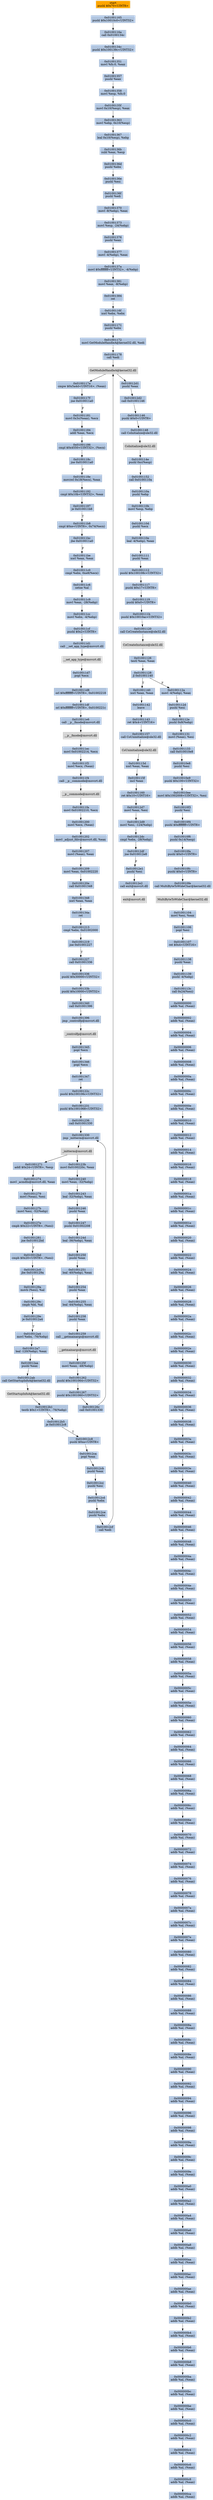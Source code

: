 digraph G {
node[shape=rectangle,style=filled,fillcolor=lightsteelblue,color=lightsteelblue]
bgcolor="transparent"
a0x01001163pushl_0x70UINT8[label="start\npushl $0x70<UINT8>",color="lightgrey",fillcolor="orange"];
a0x01001165pushl_0x10010c0UINT32[label="0x01001165\npushl $0x10010c0<UINT32>"];
a0x0100116acall_0x0100134c[label="0x0100116a\ncall 0x0100134c"];
a0x0100134cpushl_0x100139cUINT32[label="0x0100134c\npushl $0x100139c<UINT32>"];
a0x01001351movl_fs_0_eax[label="0x01001351\nmovl %fs:0, %eax"];
a0x01001357pushl_eax[label="0x01001357\npushl %eax"];
a0x01001358movl_esp_fs_0[label="0x01001358\nmovl %esp, %fs:0"];
a0x0100135fmovl_0x10esp__eax[label="0x0100135f\nmovl 0x10(%esp), %eax"];
a0x01001363movl_ebp_0x10esp_[label="0x01001363\nmovl %ebp, 0x10(%esp)"];
a0x01001367leal_0x10esp__ebp[label="0x01001367\nleal 0x10(%esp), %ebp"];
a0x0100136bsubl_eax_esp[label="0x0100136b\nsubl %eax, %esp"];
a0x0100136dpushl_ebx[label="0x0100136d\npushl %ebx"];
a0x0100136epushl_esi[label="0x0100136e\npushl %esi"];
a0x0100136fpushl_edi[label="0x0100136f\npushl %edi"];
a0x01001370movl__8ebp__eax[label="0x01001370\nmovl -8(%ebp), %eax"];
a0x01001373movl_esp__24ebp_[label="0x01001373\nmovl %esp, -24(%ebp)"];
a0x01001376pushl_eax[label="0x01001376\npushl %eax"];
a0x01001377movl__4ebp__eax[label="0x01001377\nmovl -4(%ebp), %eax"];
a0x0100137amovl_0xffffffffUINT32__4ebp_[label="0x0100137a\nmovl $0xffffffff<UINT32>, -4(%ebp)"];
a0x01001381movl_eax__8ebp_[label="0x01001381\nmovl %eax, -8(%ebp)"];
a0x01001384ret[label="0x01001384\nret"];
a0x0100116fxorl_ebx_ebx[label="0x0100116f\nxorl %ebx, %ebx"];
a0x01001171pushl_ebx[label="0x01001171\npushl %ebx"];
a0x01001172movl_GetModuleHandleA_kernel32_dll_edi[label="0x01001172\nmovl GetModuleHandleA@kernel32.dll, %edi"];
a0x01001178call_edi[label="0x01001178\ncall %edi"];
GetModuleHandleA_kernel32_dll[label="GetModuleHandleA@kernel32.dll",color="lightgrey",fillcolor="lightgrey"];
a0x0100117acmpw_0x5a4dUINT16_eax_[label="0x0100117a\ncmpw $0x5a4d<UINT16>, (%eax)"];
a0x0100117fjne_0x010011a0[label="0x0100117f\njne 0x010011a0"];
a0x01001181movl_0x3ceax__ecx[label="0x01001181\nmovl 0x3c(%eax), %ecx"];
a0x01001184addl_eax_ecx[label="0x01001184\naddl %eax, %ecx"];
a0x01001186cmpl_0x4550UINT32_ecx_[label="0x01001186\ncmpl $0x4550<UINT32>, (%ecx)"];
a0x0100118cjne_0x010011a0[label="0x0100118c\njne 0x010011a0"];
a0x0100118emovzwl_0x18ecx__eax[label="0x0100118e\nmovzwl 0x18(%ecx), %eax"];
a0x01001192cmpl_0x10bUINT32_eax[label="0x01001192\ncmpl $0x10b<UINT32>, %eax"];
a0x01001197je_0x010011b8[label="0x01001197\nje 0x010011b8"];
a0x010011b8cmpl_0xeUINT8_0x74ecx_[label="0x010011b8\ncmpl $0xe<UINT8>, 0x74(%ecx)"];
a0x010011bcjbe_0x010011a0[label="0x010011bc\njbe 0x010011a0"];
a0x010011bexorl_eax_eax[label="0x010011be\nxorl %eax, %eax"];
a0x010011c0cmpl_ebx_0xe8ecx_[label="0x010011c0\ncmpl %ebx, 0xe8(%ecx)"];
a0x010011c6setne_al[label="0x010011c6\nsetne %al"];
a0x010011c9movl_eax__28ebp_[label="0x010011c9\nmovl %eax, -28(%ebp)"];
a0x010011ccmovl_ebx__4ebp_[label="0x010011cc\nmovl %ebx, -4(%ebp)"];
a0x010011cfpushl_0x2UINT8[label="0x010011cf\npushl $0x2<UINT8>"];
a0x010011d1call___set_app_type_msvcrt_dll[label="0x010011d1\ncall __set_app_type@msvcrt.dll"];
a__set_app_type_msvcrt_dll[label="__set_app_type@msvcrt.dll",color="lightgrey",fillcolor="lightgrey"];
a0x010011d7popl_ecx[label="0x010011d7\npopl %ecx"];
a0x010011d8orl_0xffffffffUINT8_0x01002218[label="0x010011d8\norl $0xffffffff<UINT8>, 0x01002218"];
a0x010011dforl_0xffffffffUINT8_0x0100221c[label="0x010011df\norl $0xffffffff<UINT8>, 0x0100221c"];
a0x010011e6call___p__fmode_msvcrt_dll[label="0x010011e6\ncall __p__fmode@msvcrt.dll"];
a__p__fmode_msvcrt_dll[label="__p__fmode@msvcrt.dll",color="lightgrey",fillcolor="lightgrey"];
a0x010011ecmovl_0x01002214_ecx[label="0x010011ec\nmovl 0x01002214, %ecx"];
a0x010011f2movl_ecx_eax_[label="0x010011f2\nmovl %ecx, (%eax)"];
a0x010011f4call___p__commode_msvcrt_dll[label="0x010011f4\ncall __p__commode@msvcrt.dll"];
a__p__commode_msvcrt_dll[label="__p__commode@msvcrt.dll",color="lightgrey",fillcolor="lightgrey"];
a0x010011famovl_0x01002210_ecx[label="0x010011fa\nmovl 0x01002210, %ecx"];
a0x01001200movl_ecx_eax_[label="0x01001200\nmovl %ecx, (%eax)"];
a0x01001202movl__adjust_fdiv_msvcrt_dll_eax[label="0x01001202\nmovl _adjust_fdiv@msvcrt.dll, %eax"];
a0x01001207movl_eax__eax[label="0x01001207\nmovl (%eax), %eax"];
a0x01001209movl_eax_0x01002220[label="0x01001209\nmovl %eax, 0x01002220"];
a0x0100120ecall_0x01001348[label="0x0100120e\ncall 0x01001348"];
a0x01001348xorl_eax_eax[label="0x01001348\nxorl %eax, %eax"];
a0x0100134aret[label="0x0100134a\nret"];
a0x01001213cmpl_ebx_0x01002000[label="0x01001213\ncmpl %ebx, 0x01002000"];
a0x01001219jne_0x01001227[label="0x01001219\njne 0x01001227"];
a0x01001227call_0x01001336[label="0x01001227\ncall 0x01001336"];
a0x01001336pushl_0x30000UINT32[label="0x01001336\npushl $0x30000<UINT32>"];
a0x0100133bpushl_0x10000UINT32[label="0x0100133b\npushl $0x10000<UINT32>"];
a0x01001340call_0x01001396[label="0x01001340\ncall 0x01001396"];
a0x01001396jmp__controlfp_msvcrt_dll[label="0x01001396\njmp _controlfp@msvcrt.dll"];
a_controlfp_msvcrt_dll[label="_controlfp@msvcrt.dll",color="lightgrey",fillcolor="lightgrey"];
a0x01001345popl_ecx[label="0x01001345\npopl %ecx"];
a0x01001346popl_ecx[label="0x01001346\npopl %ecx"];
a0x01001347ret[label="0x01001347\nret"];
a0x0100122cpushl_0x100106cUINT32[label="0x0100122c\npushl $0x100106c<UINT32>"];
a0x01001231pushl_0x1001068UINT32[label="0x01001231\npushl $0x1001068<UINT32>"];
a0x01001236call_0x01001330[label="0x01001236\ncall 0x01001330"];
a0x01001330jmp__initterm_msvcrt_dll[label="0x01001330\njmp _initterm@msvcrt.dll"];
a_initterm_msvcrt_dll[label="_initterm@msvcrt.dll",color="lightgrey",fillcolor="lightgrey"];
a0x0100123bmovl_0x0100220c_eax[label="0x0100123b\nmovl 0x0100220c, %eax"];
a0x01001240movl_eax__32ebp_[label="0x01001240\nmovl %eax, -32(%ebp)"];
a0x01001243leal__32ebp__eax[label="0x01001243\nleal -32(%ebp), %eax"];
a0x01001246pushl_eax[label="0x01001246\npushl %eax"];
a0x01001247pushl_0x01002208[label="0x01001247\npushl 0x01002208"];
a0x0100124dleal__36ebp__eax[label="0x0100124d\nleal -36(%ebp), %eax"];
a0x01001250pushl_eax[label="0x01001250\npushl %eax"];
a0x01001251leal__40ebp__eax[label="0x01001251\nleal -40(%ebp), %eax"];
a0x01001254pushl_eax[label="0x01001254\npushl %eax"];
a0x01001255leal__44ebp__eax[label="0x01001255\nleal -44(%ebp), %eax"];
a0x01001258pushl_eax[label="0x01001258\npushl %eax"];
a0x01001259call___getmainargs_msvcrt_dll[label="0x01001259\ncall __getmainargs@msvcrt.dll"];
a__getmainargs_msvcrt_dll[label="__getmainargs@msvcrt.dll",color="lightgrey",fillcolor="lightgrey"];
a0x0100125fmovl_eax__48ebp_[label="0x0100125f\nmovl %eax, -48(%ebp)"];
a0x01001262pushl_0x1001064UINT32[label="0x01001262\npushl $0x1001064<UINT32>"];
a0x01001267pushl_0x1001060UINT32[label="0x01001267\npushl $0x1001060<UINT32>"];
a0x0100126ccall_0x01001330[label="0x0100126c\ncall 0x01001330"];
a0x01001271addl_0x24UINT8_esp[label="0x01001271\naddl $0x24<UINT8>, %esp"];
a0x01001274movl__acmdln_msvcrt_dll_eax[label="0x01001274\nmovl _acmdln@msvcrt.dll, %eax"];
a0x01001279movl_eax__esi[label="0x01001279\nmovl (%eax), %esi"];
a0x0100127bmovl_esi__52ebp_[label="0x0100127b\nmovl %esi, -52(%ebp)"];
a0x0100127ecmpb_0x22UINT8_esi_[label="0x0100127e\ncmpb $0x22<UINT8>, (%esi)"];
a0x01001281jne_0x010012bd[label="0x01001281\njne 0x010012bd"];
a0x010012bdcmpb_0x20UINT8_esi_[label="0x010012bd\ncmpb $0x20<UINT8>, (%esi)"];
a0x010012c0jbe_0x0100129a[label="0x010012c0\njbe 0x0100129a"];
a0x0100129amovb_esi__al[label="0x0100129a\nmovb (%esi), %al"];
a0x0100129ccmpb_bl_al[label="0x0100129c\ncmpb %bl, %al"];
a0x0100129eje_0x010012a4[label="0x0100129e\nje 0x010012a4"];
a0x010012a4movl_ebx__76ebp_[label="0x010012a4\nmovl %ebx, -76(%ebp)"];
a0x010012a7leal__120ebp__eax[label="0x010012a7\nleal -120(%ebp), %eax"];
a0x010012aapushl_eax[label="0x010012aa\npushl %eax"];
a0x010012abcall_GetStartupInfoA_kernel32_dll[label="0x010012ab\ncall GetStartupInfoA@kernel32.dll"];
GetStartupInfoA_kernel32_dll[label="GetStartupInfoA@kernel32.dll",color="lightgrey",fillcolor="lightgrey"];
a0x010012b1testb_0x1UINT8__76ebp_[label="0x010012b1\ntestb $0x1<UINT8>, -76(%ebp)"];
a0x010012b5je_0x010012c8[label="0x010012b5\nje 0x010012c8"];
a0x010012c8pushl_0xaUINT8[label="0x010012c8\npushl $0xa<UINT8>"];
a0x010012capopl_eax[label="0x010012ca\npopl %eax"];
a0x010012cbpushl_eax[label="0x010012cb\npushl %eax"];
a0x010012ccpushl_esi[label="0x010012cc\npushl %esi"];
a0x010012cdpushl_ebx[label="0x010012cd\npushl %ebx"];
a0x010012cepushl_ebx[label="0x010012ce\npushl %ebx"];
a0x010012cfcall_edi[label="0x010012cf\ncall %edi"];
a0x010012d1pushl_eax[label="0x010012d1\npushl %eax"];
a0x010012d2call_0x01001146[label="0x010012d2\ncall 0x01001146"];
a0x01001146pushl_0x0UINT8[label="0x01001146\npushl $0x0<UINT8>"];
a0x01001148call_CoInitialize_ole32_dll[label="0x01001148\ncall CoInitialize@ole32.dll"];
CoInitialize_ole32_dll[label="CoInitialize@ole32.dll",color="lightgrey",fillcolor="lightgrey"];
a0x0100114epushl_0xcesp_[label="0x0100114e\npushl 0xc(%esp)"];
a0x01001152call_0x0100110a[label="0x01001152\ncall 0x0100110a"];
a0x0100110apushl_ebp[label="0x0100110a\npushl %ebp"];
a0x0100110bmovl_esp_ebp[label="0x0100110b\nmovl %esp, %ebp"];
a0x0100110dpushl_ecx[label="0x0100110d\npushl %ecx"];
a0x0100110eleal__4ebp__eax[label="0x0100110e\nleal -4(%ebp), %eax"];
a0x01001111pushl_eax[label="0x01001111\npushl %eax"];
a0x01001112pushl_0x100108cUINT32[label="0x01001112\npushl $0x100108c<UINT32>"];
a0x01001117pushl_0x17UINT8[label="0x01001117\npushl $0x17<UINT8>"];
a0x01001119pushl_0x0UINT8[label="0x01001119\npushl $0x0<UINT8>"];
a0x0100111bpushl_0x10010acUINT32[label="0x0100111b\npushl $0x10010ac<UINT32>"];
a0x01001120call_CoCreateInstance_ole32_dll[label="0x01001120\ncall CoCreateInstance@ole32.dll"];
CoCreateInstance_ole32_dll[label="CoCreateInstance@ole32.dll",color="lightgrey",fillcolor="lightgrey"];
a0x01001126testl_eax_eax[label="0x01001126\ntestl %eax, %eax"];
a0x01001128jl_0x01001140[label="0x01001128\njl 0x01001140"];
a0x0100112amovl__4ebp__eax[label="0x0100112a\nmovl -4(%ebp), %eax"];
a0x01001140xorl_eax_eax[label="0x01001140\nxorl %eax, %eax"];
a0x01001142leave_[label="0x01001142\nleave "];
a0x01001143ret_0x4UINT16[label="0x01001143\nret $0x4<UINT16>"];
a0x01001157call_CoUninitialize_ole32_dll[label="0x01001157\ncall CoUninitialize@ole32.dll"];
CoUninitialize_ole32_dll[label="CoUninitialize@ole32.dll",color="lightgrey",fillcolor="lightgrey"];
a0x0100115dxorl_eax_eax[label="0x0100115d\nxorl %eax, %eax"];
a0x0100115fincl_eax[label="0x0100115f\nincl %eax"];
a0x01001160ret_0x10UINT16[label="0x01001160\nret $0x10<UINT16>"];
a0x010012d7movl_eax_esi[label="0x010012d7\nmovl %eax, %esi"];
a0x010012d9movl_esi__124ebp_[label="0x010012d9\nmovl %esi, -124(%ebp)"];
a0x010012dccmpl_ebx__28ebp_[label="0x010012dc\ncmpl %ebx, -28(%ebp)"];
a0x010012dfjne_0x010012e8[label="0x010012df\njne 0x010012e8"];
a0x010012e1pushl_esi[label="0x010012e1\npushl %esi"];
a0x010012e2call_exit_msvcrt_dll[label="0x010012e2\ncall exit@msvcrt.dll"];
exit_msvcrt_dll[label="exit@msvcrt.dll",color="lightgrey",fillcolor="lightgrey"];
a0x0100112dpushl_esi[label="0x0100112d\npushl %esi"];
a0x0100112epushl_0x8ebp_[label="0x0100112e\npushl 0x8(%ebp)"];
a0x01001131movl_eax__esi[label="0x01001131\nmovl (%eax), %esi"];
a0x01001133call_0x010010e8[label="0x01001133\ncall 0x010010e8"];
a0x010010e8pushl_esi[label="0x010010e8\npushl %esi"];
a0x010010e9pushl_0x100UINT32[label="0x010010e9\npushl $0x100<UINT32>"];
a0x010010eemovl_0x1002008UINT32_esi[label="0x010010ee\nmovl $0x1002008<UINT32>, %esi"];
a0x010010f3pushl_esi[label="0x010010f3\npushl %esi"];
a0x010010f4pushl_0xffffffffUINT8[label="0x010010f4\npushl $0xffffffff<UINT8>"];
a0x010010f6pushl_0x14esp_[label="0x010010f6\npushl 0x14(%esp)"];
a0x010010fapushl_0x0UINT8[label="0x010010fa\npushl $0x0<UINT8>"];
a0x010010fcpushl_0x0UINT8[label="0x010010fc\npushl $0x0<UINT8>"];
a0x010010fecall_MultiByteToWideChar_kernel32_dll[label="0x010010fe\ncall MultiByteToWideChar@kernel32.dll"];
MultiByteToWideChar_kernel32_dll[label="MultiByteToWideChar@kernel32.dll",color="lightgrey",fillcolor="lightgrey"];
a0x01001104movl_esi_eax[label="0x01001104\nmovl %esi, %eax"];
a0x01001106popl_esi[label="0x01001106\npopl %esi"];
a0x01001107ret_0x4UINT16[label="0x01001107\nret $0x4<UINT16>"];
a0x01001138pushl_eax[label="0x01001138\npushl %eax"];
a0x01001139pushl__4ebp_[label="0x01001139\npushl -4(%ebp)"];
a0x0100113ccall_0x24esi_[label="0x0100113c\ncall 0x24(%esi)"];
a0x00000000addb_al_eax_[label="0x00000000\naddb %al, (%eax)"];
a0x00000002addb_al_eax_[label="0x00000002\naddb %al, (%eax)"];
a0x00000004addb_al_eax_[label="0x00000004\naddb %al, (%eax)"];
a0x00000006addb_al_eax_[label="0x00000006\naddb %al, (%eax)"];
a0x00000008addb_al_eax_[label="0x00000008\naddb %al, (%eax)"];
a0x0000000aaddb_al_eax_[label="0x0000000a\naddb %al, (%eax)"];
a0x0000000caddb_al_eax_[label="0x0000000c\naddb %al, (%eax)"];
a0x0000000eaddb_al_eax_[label="0x0000000e\naddb %al, (%eax)"];
a0x00000010addb_al_eax_[label="0x00000010\naddb %al, (%eax)"];
a0x00000012addb_al_eax_[label="0x00000012\naddb %al, (%eax)"];
a0x00000014addb_al_eax_[label="0x00000014\naddb %al, (%eax)"];
a0x00000016addb_al_eax_[label="0x00000016\naddb %al, (%eax)"];
a0x00000018addb_al_eax_[label="0x00000018\naddb %al, (%eax)"];
a0x0000001aaddb_al_eax_[label="0x0000001a\naddb %al, (%eax)"];
a0x0000001caddb_al_eax_[label="0x0000001c\naddb %al, (%eax)"];
a0x0000001eaddb_al_eax_[label="0x0000001e\naddb %al, (%eax)"];
a0x00000020addb_al_eax_[label="0x00000020\naddb %al, (%eax)"];
a0x00000022addb_al_eax_[label="0x00000022\naddb %al, (%eax)"];
a0x00000024addb_al_eax_[label="0x00000024\naddb %al, (%eax)"];
a0x00000026addb_al_eax_[label="0x00000026\naddb %al, (%eax)"];
a0x00000028addb_al_eax_[label="0x00000028\naddb %al, (%eax)"];
a0x0000002aaddb_al_eax_[label="0x0000002a\naddb %al, (%eax)"];
a0x0000002caddb_al_eax_[label="0x0000002c\naddb %al, (%eax)"];
a0x0000002eaddb_al_eax_[label="0x0000002e\naddb %al, (%eax)"];
a0x00000030addb_al_eax_[label="0x00000030\naddb %al, (%eax)"];
a0x00000032addb_al_eax_[label="0x00000032\naddb %al, (%eax)"];
a0x00000034addb_al_eax_[label="0x00000034\naddb %al, (%eax)"];
a0x00000036addb_al_eax_[label="0x00000036\naddb %al, (%eax)"];
a0x00000038addb_al_eax_[label="0x00000038\naddb %al, (%eax)"];
a0x0000003aaddb_al_eax_[label="0x0000003a\naddb %al, (%eax)"];
a0x0000003caddb_al_eax_[label="0x0000003c\naddb %al, (%eax)"];
a0x0000003eaddb_al_eax_[label="0x0000003e\naddb %al, (%eax)"];
a0x00000040addb_al_eax_[label="0x00000040\naddb %al, (%eax)"];
a0x00000042addb_al_eax_[label="0x00000042\naddb %al, (%eax)"];
a0x00000044addb_al_eax_[label="0x00000044\naddb %al, (%eax)"];
a0x00000046addb_al_eax_[label="0x00000046\naddb %al, (%eax)"];
a0x00000048addb_al_eax_[label="0x00000048\naddb %al, (%eax)"];
a0x0000004aaddb_al_eax_[label="0x0000004a\naddb %al, (%eax)"];
a0x0000004caddb_al_eax_[label="0x0000004c\naddb %al, (%eax)"];
a0x0000004eaddb_al_eax_[label="0x0000004e\naddb %al, (%eax)"];
a0x00000050addb_al_eax_[label="0x00000050\naddb %al, (%eax)"];
a0x00000052addb_al_eax_[label="0x00000052\naddb %al, (%eax)"];
a0x00000054addb_al_eax_[label="0x00000054\naddb %al, (%eax)"];
a0x00000056addb_al_eax_[label="0x00000056\naddb %al, (%eax)"];
a0x00000058addb_al_eax_[label="0x00000058\naddb %al, (%eax)"];
a0x0000005aaddb_al_eax_[label="0x0000005a\naddb %al, (%eax)"];
a0x0000005caddb_al_eax_[label="0x0000005c\naddb %al, (%eax)"];
a0x0000005eaddb_al_eax_[label="0x0000005e\naddb %al, (%eax)"];
a0x00000060addb_al_eax_[label="0x00000060\naddb %al, (%eax)"];
a0x00000062addb_al_eax_[label="0x00000062\naddb %al, (%eax)"];
a0x00000064addb_al_eax_[label="0x00000064\naddb %al, (%eax)"];
a0x00000066addb_al_eax_[label="0x00000066\naddb %al, (%eax)"];
a0x00000068addb_al_eax_[label="0x00000068\naddb %al, (%eax)"];
a0x0000006aaddb_al_eax_[label="0x0000006a\naddb %al, (%eax)"];
a0x0000006caddb_al_eax_[label="0x0000006c\naddb %al, (%eax)"];
a0x0000006eaddb_al_eax_[label="0x0000006e\naddb %al, (%eax)"];
a0x00000070addb_al_eax_[label="0x00000070\naddb %al, (%eax)"];
a0x00000072addb_al_eax_[label="0x00000072\naddb %al, (%eax)"];
a0x00000074addb_al_eax_[label="0x00000074\naddb %al, (%eax)"];
a0x00000076addb_al_eax_[label="0x00000076\naddb %al, (%eax)"];
a0x00000078addb_al_eax_[label="0x00000078\naddb %al, (%eax)"];
a0x0000007aaddb_al_eax_[label="0x0000007a\naddb %al, (%eax)"];
a0x0000007caddb_al_eax_[label="0x0000007c\naddb %al, (%eax)"];
a0x0000007eaddb_al_eax_[label="0x0000007e\naddb %al, (%eax)"];
a0x00000080addb_al_eax_[label="0x00000080\naddb %al, (%eax)"];
a0x00000082addb_al_eax_[label="0x00000082\naddb %al, (%eax)"];
a0x00000084addb_al_eax_[label="0x00000084\naddb %al, (%eax)"];
a0x00000086addb_al_eax_[label="0x00000086\naddb %al, (%eax)"];
a0x00000088addb_al_eax_[label="0x00000088\naddb %al, (%eax)"];
a0x0000008aaddb_al_eax_[label="0x0000008a\naddb %al, (%eax)"];
a0x0000008caddb_al_eax_[label="0x0000008c\naddb %al, (%eax)"];
a0x0000008eaddb_al_eax_[label="0x0000008e\naddb %al, (%eax)"];
a0x00000090addb_al_eax_[label="0x00000090\naddb %al, (%eax)"];
a0x00000092addb_al_eax_[label="0x00000092\naddb %al, (%eax)"];
a0x00000094addb_al_eax_[label="0x00000094\naddb %al, (%eax)"];
a0x00000096addb_al_eax_[label="0x00000096\naddb %al, (%eax)"];
a0x00000098addb_al_eax_[label="0x00000098\naddb %al, (%eax)"];
a0x0000009aaddb_al_eax_[label="0x0000009a\naddb %al, (%eax)"];
a0x0000009caddb_al_eax_[label="0x0000009c\naddb %al, (%eax)"];
a0x0000009eaddb_al_eax_[label="0x0000009e\naddb %al, (%eax)"];
a0x000000a0addb_al_eax_[label="0x000000a0\naddb %al, (%eax)"];
a0x000000a2addb_al_eax_[label="0x000000a2\naddb %al, (%eax)"];
a0x000000a4addb_al_eax_[label="0x000000a4\naddb %al, (%eax)"];
a0x000000a6addb_al_eax_[label="0x000000a6\naddb %al, (%eax)"];
a0x000000a8addb_al_eax_[label="0x000000a8\naddb %al, (%eax)"];
a0x000000aaaddb_al_eax_[label="0x000000aa\naddb %al, (%eax)"];
a0x000000acaddb_al_eax_[label="0x000000ac\naddb %al, (%eax)"];
a0x000000aeaddb_al_eax_[label="0x000000ae\naddb %al, (%eax)"];
a0x000000b0addb_al_eax_[label="0x000000b0\naddb %al, (%eax)"];
a0x000000b2addb_al_eax_[label="0x000000b2\naddb %al, (%eax)"];
a0x000000b4addb_al_eax_[label="0x000000b4\naddb %al, (%eax)"];
a0x000000b6addb_al_eax_[label="0x000000b6\naddb %al, (%eax)"];
a0x000000b8addb_al_eax_[label="0x000000b8\naddb %al, (%eax)"];
a0x000000baaddb_al_eax_[label="0x000000ba\naddb %al, (%eax)"];
a0x000000bcaddb_al_eax_[label="0x000000bc\naddb %al, (%eax)"];
a0x000000beaddb_al_eax_[label="0x000000be\naddb %al, (%eax)"];
a0x000000c0addb_al_eax_[label="0x000000c0\naddb %al, (%eax)"];
a0x000000c2addb_al_eax_[label="0x000000c2\naddb %al, (%eax)"];
a0x000000c4addb_al_eax_[label="0x000000c4\naddb %al, (%eax)"];
a0x000000c6addb_al_eax_[label="0x000000c6\naddb %al, (%eax)"];
a0x000000c8addb_al_eax_[label="0x000000c8\naddb %al, (%eax)"];
a0x000000caaddb_al_eax_[label="0x000000ca\naddb %al, (%eax)"];
a0x01001163pushl_0x70UINT8 -> a0x01001165pushl_0x10010c0UINT32 [color="#000000"];
a0x01001165pushl_0x10010c0UINT32 -> a0x0100116acall_0x0100134c [color="#000000"];
a0x0100116acall_0x0100134c -> a0x0100134cpushl_0x100139cUINT32 [color="#000000"];
a0x0100134cpushl_0x100139cUINT32 -> a0x01001351movl_fs_0_eax [color="#000000"];
a0x01001351movl_fs_0_eax -> a0x01001357pushl_eax [color="#000000"];
a0x01001357pushl_eax -> a0x01001358movl_esp_fs_0 [color="#000000"];
a0x01001358movl_esp_fs_0 -> a0x0100135fmovl_0x10esp__eax [color="#000000"];
a0x0100135fmovl_0x10esp__eax -> a0x01001363movl_ebp_0x10esp_ [color="#000000"];
a0x01001363movl_ebp_0x10esp_ -> a0x01001367leal_0x10esp__ebp [color="#000000"];
a0x01001367leal_0x10esp__ebp -> a0x0100136bsubl_eax_esp [color="#000000"];
a0x0100136bsubl_eax_esp -> a0x0100136dpushl_ebx [color="#000000"];
a0x0100136dpushl_ebx -> a0x0100136epushl_esi [color="#000000"];
a0x0100136epushl_esi -> a0x0100136fpushl_edi [color="#000000"];
a0x0100136fpushl_edi -> a0x01001370movl__8ebp__eax [color="#000000"];
a0x01001370movl__8ebp__eax -> a0x01001373movl_esp__24ebp_ [color="#000000"];
a0x01001373movl_esp__24ebp_ -> a0x01001376pushl_eax [color="#000000"];
a0x01001376pushl_eax -> a0x01001377movl__4ebp__eax [color="#000000"];
a0x01001377movl__4ebp__eax -> a0x0100137amovl_0xffffffffUINT32__4ebp_ [color="#000000"];
a0x0100137amovl_0xffffffffUINT32__4ebp_ -> a0x01001381movl_eax__8ebp_ [color="#000000"];
a0x01001381movl_eax__8ebp_ -> a0x01001384ret [color="#000000"];
a0x01001384ret -> a0x0100116fxorl_ebx_ebx [color="#000000"];
a0x0100116fxorl_ebx_ebx -> a0x01001171pushl_ebx [color="#000000"];
a0x01001171pushl_ebx -> a0x01001172movl_GetModuleHandleA_kernel32_dll_edi [color="#000000"];
a0x01001172movl_GetModuleHandleA_kernel32_dll_edi -> a0x01001178call_edi [color="#000000"];
a0x01001178call_edi -> GetModuleHandleA_kernel32_dll [color="#000000"];
GetModuleHandleA_kernel32_dll -> a0x0100117acmpw_0x5a4dUINT16_eax_ [color="#000000"];
a0x0100117acmpw_0x5a4dUINT16_eax_ -> a0x0100117fjne_0x010011a0 [color="#000000"];
a0x0100117fjne_0x010011a0 -> a0x01001181movl_0x3ceax__ecx [color="#000000",label="F"];
a0x01001181movl_0x3ceax__ecx -> a0x01001184addl_eax_ecx [color="#000000"];
a0x01001184addl_eax_ecx -> a0x01001186cmpl_0x4550UINT32_ecx_ [color="#000000"];
a0x01001186cmpl_0x4550UINT32_ecx_ -> a0x0100118cjne_0x010011a0 [color="#000000"];
a0x0100118cjne_0x010011a0 -> a0x0100118emovzwl_0x18ecx__eax [color="#000000",label="F"];
a0x0100118emovzwl_0x18ecx__eax -> a0x01001192cmpl_0x10bUINT32_eax [color="#000000"];
a0x01001192cmpl_0x10bUINT32_eax -> a0x01001197je_0x010011b8 [color="#000000"];
a0x01001197je_0x010011b8 -> a0x010011b8cmpl_0xeUINT8_0x74ecx_ [color="#000000",label="T"];
a0x010011b8cmpl_0xeUINT8_0x74ecx_ -> a0x010011bcjbe_0x010011a0 [color="#000000"];
a0x010011bcjbe_0x010011a0 -> a0x010011bexorl_eax_eax [color="#000000",label="F"];
a0x010011bexorl_eax_eax -> a0x010011c0cmpl_ebx_0xe8ecx_ [color="#000000"];
a0x010011c0cmpl_ebx_0xe8ecx_ -> a0x010011c6setne_al [color="#000000"];
a0x010011c6setne_al -> a0x010011c9movl_eax__28ebp_ [color="#000000"];
a0x010011c9movl_eax__28ebp_ -> a0x010011ccmovl_ebx__4ebp_ [color="#000000"];
a0x010011ccmovl_ebx__4ebp_ -> a0x010011cfpushl_0x2UINT8 [color="#000000"];
a0x010011cfpushl_0x2UINT8 -> a0x010011d1call___set_app_type_msvcrt_dll [color="#000000"];
a0x010011d1call___set_app_type_msvcrt_dll -> a__set_app_type_msvcrt_dll [color="#000000"];
a__set_app_type_msvcrt_dll -> a0x010011d7popl_ecx [color="#000000"];
a0x010011d7popl_ecx -> a0x010011d8orl_0xffffffffUINT8_0x01002218 [color="#000000"];
a0x010011d8orl_0xffffffffUINT8_0x01002218 -> a0x010011dforl_0xffffffffUINT8_0x0100221c [color="#000000"];
a0x010011dforl_0xffffffffUINT8_0x0100221c -> a0x010011e6call___p__fmode_msvcrt_dll [color="#000000"];
a0x010011e6call___p__fmode_msvcrt_dll -> a__p__fmode_msvcrt_dll [color="#000000"];
a__p__fmode_msvcrt_dll -> a0x010011ecmovl_0x01002214_ecx [color="#000000"];
a0x010011ecmovl_0x01002214_ecx -> a0x010011f2movl_ecx_eax_ [color="#000000"];
a0x010011f2movl_ecx_eax_ -> a0x010011f4call___p__commode_msvcrt_dll [color="#000000"];
a0x010011f4call___p__commode_msvcrt_dll -> a__p__commode_msvcrt_dll [color="#000000"];
a__p__commode_msvcrt_dll -> a0x010011famovl_0x01002210_ecx [color="#000000"];
a0x010011famovl_0x01002210_ecx -> a0x01001200movl_ecx_eax_ [color="#000000"];
a0x01001200movl_ecx_eax_ -> a0x01001202movl__adjust_fdiv_msvcrt_dll_eax [color="#000000"];
a0x01001202movl__adjust_fdiv_msvcrt_dll_eax -> a0x01001207movl_eax__eax [color="#000000"];
a0x01001207movl_eax__eax -> a0x01001209movl_eax_0x01002220 [color="#000000"];
a0x01001209movl_eax_0x01002220 -> a0x0100120ecall_0x01001348 [color="#000000"];
a0x0100120ecall_0x01001348 -> a0x01001348xorl_eax_eax [color="#000000"];
a0x01001348xorl_eax_eax -> a0x0100134aret [color="#000000"];
a0x0100134aret -> a0x01001213cmpl_ebx_0x01002000 [color="#000000"];
a0x01001213cmpl_ebx_0x01002000 -> a0x01001219jne_0x01001227 [color="#000000"];
a0x01001219jne_0x01001227 -> a0x01001227call_0x01001336 [color="#000000",label="T"];
a0x01001227call_0x01001336 -> a0x01001336pushl_0x30000UINT32 [color="#000000"];
a0x01001336pushl_0x30000UINT32 -> a0x0100133bpushl_0x10000UINT32 [color="#000000"];
a0x0100133bpushl_0x10000UINT32 -> a0x01001340call_0x01001396 [color="#000000"];
a0x01001340call_0x01001396 -> a0x01001396jmp__controlfp_msvcrt_dll [color="#000000"];
a0x01001396jmp__controlfp_msvcrt_dll -> a_controlfp_msvcrt_dll [color="#000000"];
a_controlfp_msvcrt_dll -> a0x01001345popl_ecx [color="#000000"];
a0x01001345popl_ecx -> a0x01001346popl_ecx [color="#000000"];
a0x01001346popl_ecx -> a0x01001347ret [color="#000000"];
a0x01001347ret -> a0x0100122cpushl_0x100106cUINT32 [color="#000000"];
a0x0100122cpushl_0x100106cUINT32 -> a0x01001231pushl_0x1001068UINT32 [color="#000000"];
a0x01001231pushl_0x1001068UINT32 -> a0x01001236call_0x01001330 [color="#000000"];
a0x01001236call_0x01001330 -> a0x01001330jmp__initterm_msvcrt_dll [color="#000000"];
a0x01001330jmp__initterm_msvcrt_dll -> a_initterm_msvcrt_dll [color="#000000"];
a_initterm_msvcrt_dll -> a0x0100123bmovl_0x0100220c_eax [color="#000000"];
a0x0100123bmovl_0x0100220c_eax -> a0x01001240movl_eax__32ebp_ [color="#000000"];
a0x01001240movl_eax__32ebp_ -> a0x01001243leal__32ebp__eax [color="#000000"];
a0x01001243leal__32ebp__eax -> a0x01001246pushl_eax [color="#000000"];
a0x01001246pushl_eax -> a0x01001247pushl_0x01002208 [color="#000000"];
a0x01001247pushl_0x01002208 -> a0x0100124dleal__36ebp__eax [color="#000000"];
a0x0100124dleal__36ebp__eax -> a0x01001250pushl_eax [color="#000000"];
a0x01001250pushl_eax -> a0x01001251leal__40ebp__eax [color="#000000"];
a0x01001251leal__40ebp__eax -> a0x01001254pushl_eax [color="#000000"];
a0x01001254pushl_eax -> a0x01001255leal__44ebp__eax [color="#000000"];
a0x01001255leal__44ebp__eax -> a0x01001258pushl_eax [color="#000000"];
a0x01001258pushl_eax -> a0x01001259call___getmainargs_msvcrt_dll [color="#000000"];
a0x01001259call___getmainargs_msvcrt_dll -> a__getmainargs_msvcrt_dll [color="#000000"];
a__getmainargs_msvcrt_dll -> a0x0100125fmovl_eax__48ebp_ [color="#000000"];
a0x0100125fmovl_eax__48ebp_ -> a0x01001262pushl_0x1001064UINT32 [color="#000000"];
a0x01001262pushl_0x1001064UINT32 -> a0x01001267pushl_0x1001060UINT32 [color="#000000"];
a0x01001267pushl_0x1001060UINT32 -> a0x0100126ccall_0x01001330 [color="#000000"];
a0x0100126ccall_0x01001330 -> a0x01001330jmp__initterm_msvcrt_dll [color="#000000"];
a_initterm_msvcrt_dll -> a0x01001271addl_0x24UINT8_esp [color="#000000"];
a0x01001271addl_0x24UINT8_esp -> a0x01001274movl__acmdln_msvcrt_dll_eax [color="#000000"];
a0x01001274movl__acmdln_msvcrt_dll_eax -> a0x01001279movl_eax__esi [color="#000000"];
a0x01001279movl_eax__esi -> a0x0100127bmovl_esi__52ebp_ [color="#000000"];
a0x0100127bmovl_esi__52ebp_ -> a0x0100127ecmpb_0x22UINT8_esi_ [color="#000000"];
a0x0100127ecmpb_0x22UINT8_esi_ -> a0x01001281jne_0x010012bd [color="#000000"];
a0x01001281jne_0x010012bd -> a0x010012bdcmpb_0x20UINT8_esi_ [color="#000000",label="T"];
a0x010012bdcmpb_0x20UINT8_esi_ -> a0x010012c0jbe_0x0100129a [color="#000000"];
a0x010012c0jbe_0x0100129a -> a0x0100129amovb_esi__al [color="#000000",label="T"];
a0x0100129amovb_esi__al -> a0x0100129ccmpb_bl_al [color="#000000"];
a0x0100129ccmpb_bl_al -> a0x0100129eje_0x010012a4 [color="#000000"];
a0x0100129eje_0x010012a4 -> a0x010012a4movl_ebx__76ebp_ [color="#000000",label="T"];
a0x010012a4movl_ebx__76ebp_ -> a0x010012a7leal__120ebp__eax [color="#000000"];
a0x010012a7leal__120ebp__eax -> a0x010012aapushl_eax [color="#000000"];
a0x010012aapushl_eax -> a0x010012abcall_GetStartupInfoA_kernel32_dll [color="#000000"];
a0x010012abcall_GetStartupInfoA_kernel32_dll -> GetStartupInfoA_kernel32_dll [color="#000000"];
GetStartupInfoA_kernel32_dll -> a0x010012b1testb_0x1UINT8__76ebp_ [color="#000000"];
a0x010012b1testb_0x1UINT8__76ebp_ -> a0x010012b5je_0x010012c8 [color="#000000"];
a0x010012b5je_0x010012c8 -> a0x010012c8pushl_0xaUINT8 [color="#000000",label="T"];
a0x010012c8pushl_0xaUINT8 -> a0x010012capopl_eax [color="#000000"];
a0x010012capopl_eax -> a0x010012cbpushl_eax [color="#000000"];
a0x010012cbpushl_eax -> a0x010012ccpushl_esi [color="#000000"];
a0x010012ccpushl_esi -> a0x010012cdpushl_ebx [color="#000000"];
a0x010012cdpushl_ebx -> a0x010012cepushl_ebx [color="#000000"];
a0x010012cepushl_ebx -> a0x010012cfcall_edi [color="#000000"];
a0x010012cfcall_edi -> GetModuleHandleA_kernel32_dll [color="#000000"];
GetModuleHandleA_kernel32_dll -> a0x010012d1pushl_eax [color="#000000"];
a0x010012d1pushl_eax -> a0x010012d2call_0x01001146 [color="#000000"];
a0x010012d2call_0x01001146 -> a0x01001146pushl_0x0UINT8 [color="#000000"];
a0x01001146pushl_0x0UINT8 -> a0x01001148call_CoInitialize_ole32_dll [color="#000000"];
a0x01001148call_CoInitialize_ole32_dll -> CoInitialize_ole32_dll [color="#000000"];
CoInitialize_ole32_dll -> a0x0100114epushl_0xcesp_ [color="#000000"];
a0x0100114epushl_0xcesp_ -> a0x01001152call_0x0100110a [color="#000000"];
a0x01001152call_0x0100110a -> a0x0100110apushl_ebp [color="#000000"];
a0x0100110apushl_ebp -> a0x0100110bmovl_esp_ebp [color="#000000"];
a0x0100110bmovl_esp_ebp -> a0x0100110dpushl_ecx [color="#000000"];
a0x0100110dpushl_ecx -> a0x0100110eleal__4ebp__eax [color="#000000"];
a0x0100110eleal__4ebp__eax -> a0x01001111pushl_eax [color="#000000"];
a0x01001111pushl_eax -> a0x01001112pushl_0x100108cUINT32 [color="#000000"];
a0x01001112pushl_0x100108cUINT32 -> a0x01001117pushl_0x17UINT8 [color="#000000"];
a0x01001117pushl_0x17UINT8 -> a0x01001119pushl_0x0UINT8 [color="#000000"];
a0x01001119pushl_0x0UINT8 -> a0x0100111bpushl_0x10010acUINT32 [color="#000000"];
a0x0100111bpushl_0x10010acUINT32 -> a0x01001120call_CoCreateInstance_ole32_dll [color="#000000"];
a0x01001120call_CoCreateInstance_ole32_dll -> CoCreateInstance_ole32_dll [color="#000000"];
CoCreateInstance_ole32_dll -> a0x01001126testl_eax_eax [color="#000000"];
a0x01001126testl_eax_eax -> a0x01001128jl_0x01001140 [color="#000000"];
a0x01001128jl_0x01001140 -> a0x0100112amovl__4ebp__eax [color="#000000",label="F"];
a0x01001128jl_0x01001140 -> a0x01001140xorl_eax_eax [color="#000000",label="T"];
a0x01001140xorl_eax_eax -> a0x01001142leave_ [color="#000000"];
a0x01001142leave_ -> a0x01001143ret_0x4UINT16 [color="#000000"];
a0x01001143ret_0x4UINT16 -> a0x01001157call_CoUninitialize_ole32_dll [color="#000000"];
a0x01001157call_CoUninitialize_ole32_dll -> CoUninitialize_ole32_dll [color="#000000"];
CoUninitialize_ole32_dll -> a0x0100115dxorl_eax_eax [color="#000000"];
a0x0100115dxorl_eax_eax -> a0x0100115fincl_eax [color="#000000"];
a0x0100115fincl_eax -> a0x01001160ret_0x10UINT16 [color="#000000"];
a0x01001160ret_0x10UINT16 -> a0x010012d7movl_eax_esi [color="#000000"];
a0x010012d7movl_eax_esi -> a0x010012d9movl_esi__124ebp_ [color="#000000"];
a0x010012d9movl_esi__124ebp_ -> a0x010012dccmpl_ebx__28ebp_ [color="#000000"];
a0x010012dccmpl_ebx__28ebp_ -> a0x010012dfjne_0x010012e8 [color="#000000"];
a0x010012dfjne_0x010012e8 -> a0x010012e1pushl_esi [color="#000000",label="F"];
a0x010012e1pushl_esi -> a0x010012e2call_exit_msvcrt_dll [color="#000000"];
a0x010012e2call_exit_msvcrt_dll -> exit_msvcrt_dll [color="#000000"];
a0x0100112amovl__4ebp__eax -> a0x0100112dpushl_esi [color="#000000"];
a0x0100112dpushl_esi -> a0x0100112epushl_0x8ebp_ [color="#000000"];
a0x0100112epushl_0x8ebp_ -> a0x01001131movl_eax__esi [color="#000000"];
a0x01001131movl_eax__esi -> a0x01001133call_0x010010e8 [color="#000000"];
a0x01001133call_0x010010e8 -> a0x010010e8pushl_esi [color="#000000"];
a0x010010e8pushl_esi -> a0x010010e9pushl_0x100UINT32 [color="#000000"];
a0x010010e9pushl_0x100UINT32 -> a0x010010eemovl_0x1002008UINT32_esi [color="#000000"];
a0x010010eemovl_0x1002008UINT32_esi -> a0x010010f3pushl_esi [color="#000000"];
a0x010010f3pushl_esi -> a0x010010f4pushl_0xffffffffUINT8 [color="#000000"];
a0x010010f4pushl_0xffffffffUINT8 -> a0x010010f6pushl_0x14esp_ [color="#000000"];
a0x010010f6pushl_0x14esp_ -> a0x010010fapushl_0x0UINT8 [color="#000000"];
a0x010010fapushl_0x0UINT8 -> a0x010010fcpushl_0x0UINT8 [color="#000000"];
a0x010010fcpushl_0x0UINT8 -> a0x010010fecall_MultiByteToWideChar_kernel32_dll [color="#000000"];
a0x010010fecall_MultiByteToWideChar_kernel32_dll -> MultiByteToWideChar_kernel32_dll [color="#000000"];
MultiByteToWideChar_kernel32_dll -> a0x01001104movl_esi_eax [color="#000000"];
a0x01001104movl_esi_eax -> a0x01001106popl_esi [color="#000000"];
a0x01001106popl_esi -> a0x01001107ret_0x4UINT16 [color="#000000"];
a0x01001107ret_0x4UINT16 -> a0x01001138pushl_eax [color="#000000"];
a0x01001138pushl_eax -> a0x01001139pushl__4ebp_ [color="#000000"];
a0x01001139pushl__4ebp_ -> a0x0100113ccall_0x24esi_ [color="#000000"];
a0x0100113ccall_0x24esi_ -> a0x00000000addb_al_eax_ [color="#000000"];
a0x00000000addb_al_eax_ -> a0x00000002addb_al_eax_ [color="#000000"];
a0x00000002addb_al_eax_ -> a0x00000004addb_al_eax_ [color="#000000"];
a0x00000004addb_al_eax_ -> a0x00000006addb_al_eax_ [color="#000000"];
a0x00000006addb_al_eax_ -> a0x00000008addb_al_eax_ [color="#000000"];
a0x00000008addb_al_eax_ -> a0x0000000aaddb_al_eax_ [color="#000000"];
a0x0000000aaddb_al_eax_ -> a0x0000000caddb_al_eax_ [color="#000000"];
a0x0000000caddb_al_eax_ -> a0x0000000eaddb_al_eax_ [color="#000000"];
a0x0000000eaddb_al_eax_ -> a0x00000010addb_al_eax_ [color="#000000"];
a0x00000010addb_al_eax_ -> a0x00000012addb_al_eax_ [color="#000000"];
a0x00000012addb_al_eax_ -> a0x00000014addb_al_eax_ [color="#000000"];
a0x00000014addb_al_eax_ -> a0x00000016addb_al_eax_ [color="#000000"];
a0x00000016addb_al_eax_ -> a0x00000018addb_al_eax_ [color="#000000"];
a0x00000018addb_al_eax_ -> a0x0000001aaddb_al_eax_ [color="#000000"];
a0x0000001aaddb_al_eax_ -> a0x0000001caddb_al_eax_ [color="#000000"];
a0x0000001caddb_al_eax_ -> a0x0000001eaddb_al_eax_ [color="#000000"];
a0x0000001eaddb_al_eax_ -> a0x00000020addb_al_eax_ [color="#000000"];
a0x00000020addb_al_eax_ -> a0x00000022addb_al_eax_ [color="#000000"];
a0x00000022addb_al_eax_ -> a0x00000024addb_al_eax_ [color="#000000"];
a0x00000024addb_al_eax_ -> a0x00000026addb_al_eax_ [color="#000000"];
a0x00000026addb_al_eax_ -> a0x00000028addb_al_eax_ [color="#000000"];
a0x00000028addb_al_eax_ -> a0x0000002aaddb_al_eax_ [color="#000000"];
a0x0000002aaddb_al_eax_ -> a0x0000002caddb_al_eax_ [color="#000000"];
a0x0000002caddb_al_eax_ -> a0x0000002eaddb_al_eax_ [color="#000000"];
a0x0000002eaddb_al_eax_ -> a0x00000030addb_al_eax_ [color="#000000"];
a0x00000030addb_al_eax_ -> a0x00000032addb_al_eax_ [color="#000000"];
a0x00000032addb_al_eax_ -> a0x00000034addb_al_eax_ [color="#000000"];
a0x00000034addb_al_eax_ -> a0x00000036addb_al_eax_ [color="#000000"];
a0x00000036addb_al_eax_ -> a0x00000038addb_al_eax_ [color="#000000"];
a0x00000038addb_al_eax_ -> a0x0000003aaddb_al_eax_ [color="#000000"];
a0x0000003aaddb_al_eax_ -> a0x0000003caddb_al_eax_ [color="#000000"];
a0x0000003caddb_al_eax_ -> a0x0000003eaddb_al_eax_ [color="#000000"];
a0x0000003eaddb_al_eax_ -> a0x00000040addb_al_eax_ [color="#000000"];
a0x00000040addb_al_eax_ -> a0x00000042addb_al_eax_ [color="#000000"];
a0x00000042addb_al_eax_ -> a0x00000044addb_al_eax_ [color="#000000"];
a0x00000044addb_al_eax_ -> a0x00000046addb_al_eax_ [color="#000000"];
a0x00000046addb_al_eax_ -> a0x00000048addb_al_eax_ [color="#000000"];
a0x00000048addb_al_eax_ -> a0x0000004aaddb_al_eax_ [color="#000000"];
a0x0000004aaddb_al_eax_ -> a0x0000004caddb_al_eax_ [color="#000000"];
a0x0000004caddb_al_eax_ -> a0x0000004eaddb_al_eax_ [color="#000000"];
a0x0000004eaddb_al_eax_ -> a0x00000050addb_al_eax_ [color="#000000"];
a0x00000050addb_al_eax_ -> a0x00000052addb_al_eax_ [color="#000000"];
a0x00000052addb_al_eax_ -> a0x00000054addb_al_eax_ [color="#000000"];
a0x00000054addb_al_eax_ -> a0x00000056addb_al_eax_ [color="#000000"];
a0x00000056addb_al_eax_ -> a0x00000058addb_al_eax_ [color="#000000"];
a0x00000058addb_al_eax_ -> a0x0000005aaddb_al_eax_ [color="#000000"];
a0x0000005aaddb_al_eax_ -> a0x0000005caddb_al_eax_ [color="#000000"];
a0x0000005caddb_al_eax_ -> a0x0000005eaddb_al_eax_ [color="#000000"];
a0x0000005eaddb_al_eax_ -> a0x00000060addb_al_eax_ [color="#000000"];
a0x00000060addb_al_eax_ -> a0x00000062addb_al_eax_ [color="#000000"];
a0x00000062addb_al_eax_ -> a0x00000064addb_al_eax_ [color="#000000"];
a0x00000064addb_al_eax_ -> a0x00000066addb_al_eax_ [color="#000000"];
a0x00000066addb_al_eax_ -> a0x00000068addb_al_eax_ [color="#000000"];
a0x00000068addb_al_eax_ -> a0x0000006aaddb_al_eax_ [color="#000000"];
a0x0000006aaddb_al_eax_ -> a0x0000006caddb_al_eax_ [color="#000000"];
a0x0000006caddb_al_eax_ -> a0x0000006eaddb_al_eax_ [color="#000000"];
a0x0000006eaddb_al_eax_ -> a0x00000070addb_al_eax_ [color="#000000"];
a0x00000070addb_al_eax_ -> a0x00000072addb_al_eax_ [color="#000000"];
a0x00000072addb_al_eax_ -> a0x00000074addb_al_eax_ [color="#000000"];
a0x00000074addb_al_eax_ -> a0x00000076addb_al_eax_ [color="#000000"];
a0x00000076addb_al_eax_ -> a0x00000078addb_al_eax_ [color="#000000"];
a0x00000078addb_al_eax_ -> a0x0000007aaddb_al_eax_ [color="#000000"];
a0x0000007aaddb_al_eax_ -> a0x0000007caddb_al_eax_ [color="#000000"];
a0x0000007caddb_al_eax_ -> a0x0000007eaddb_al_eax_ [color="#000000"];
a0x0000007eaddb_al_eax_ -> a0x00000080addb_al_eax_ [color="#000000"];
a0x00000080addb_al_eax_ -> a0x00000082addb_al_eax_ [color="#000000"];
a0x00000082addb_al_eax_ -> a0x00000084addb_al_eax_ [color="#000000"];
a0x00000084addb_al_eax_ -> a0x00000086addb_al_eax_ [color="#000000"];
a0x00000086addb_al_eax_ -> a0x00000088addb_al_eax_ [color="#000000"];
a0x00000088addb_al_eax_ -> a0x0000008aaddb_al_eax_ [color="#000000"];
a0x0000008aaddb_al_eax_ -> a0x0000008caddb_al_eax_ [color="#000000"];
a0x0000008caddb_al_eax_ -> a0x0000008eaddb_al_eax_ [color="#000000"];
a0x0000008eaddb_al_eax_ -> a0x00000090addb_al_eax_ [color="#000000"];
a0x00000090addb_al_eax_ -> a0x00000092addb_al_eax_ [color="#000000"];
a0x00000092addb_al_eax_ -> a0x00000094addb_al_eax_ [color="#000000"];
a0x00000094addb_al_eax_ -> a0x00000096addb_al_eax_ [color="#000000"];
a0x00000096addb_al_eax_ -> a0x00000098addb_al_eax_ [color="#000000"];
a0x00000098addb_al_eax_ -> a0x0000009aaddb_al_eax_ [color="#000000"];
a0x0000009aaddb_al_eax_ -> a0x0000009caddb_al_eax_ [color="#000000"];
a0x0000009caddb_al_eax_ -> a0x0000009eaddb_al_eax_ [color="#000000"];
a0x0000009eaddb_al_eax_ -> a0x000000a0addb_al_eax_ [color="#000000"];
a0x000000a0addb_al_eax_ -> a0x000000a2addb_al_eax_ [color="#000000"];
a0x000000a2addb_al_eax_ -> a0x000000a4addb_al_eax_ [color="#000000"];
a0x000000a4addb_al_eax_ -> a0x000000a6addb_al_eax_ [color="#000000"];
a0x000000a6addb_al_eax_ -> a0x000000a8addb_al_eax_ [color="#000000"];
a0x000000a8addb_al_eax_ -> a0x000000aaaddb_al_eax_ [color="#000000"];
a0x000000aaaddb_al_eax_ -> a0x000000acaddb_al_eax_ [color="#000000"];
a0x000000acaddb_al_eax_ -> a0x000000aeaddb_al_eax_ [color="#000000"];
a0x000000aeaddb_al_eax_ -> a0x000000b0addb_al_eax_ [color="#000000"];
a0x000000b0addb_al_eax_ -> a0x000000b2addb_al_eax_ [color="#000000"];
a0x000000b2addb_al_eax_ -> a0x000000b4addb_al_eax_ [color="#000000"];
a0x000000b4addb_al_eax_ -> a0x000000b6addb_al_eax_ [color="#000000"];
a0x000000b6addb_al_eax_ -> a0x000000b8addb_al_eax_ [color="#000000"];
a0x000000b8addb_al_eax_ -> a0x000000baaddb_al_eax_ [color="#000000"];
a0x000000baaddb_al_eax_ -> a0x000000bcaddb_al_eax_ [color="#000000"];
a0x000000bcaddb_al_eax_ -> a0x000000beaddb_al_eax_ [color="#000000"];
a0x000000beaddb_al_eax_ -> a0x000000c0addb_al_eax_ [color="#000000"];
a0x000000c0addb_al_eax_ -> a0x000000c2addb_al_eax_ [color="#000000"];
a0x000000c2addb_al_eax_ -> a0x000000c4addb_al_eax_ [color="#000000"];
a0x000000c4addb_al_eax_ -> a0x000000c6addb_al_eax_ [color="#000000"];
a0x000000c6addb_al_eax_ -> a0x000000c8addb_al_eax_ [color="#000000"];
a0x000000c8addb_al_eax_ -> a0x000000caaddb_al_eax_ [color="#000000"];
}
